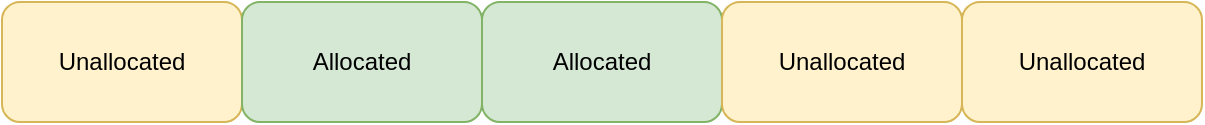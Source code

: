 <mxfile version="12.4.8" type="device"><diagram id="C5RBs43oDa-KdzZeNtuy" name="Page-1"><mxGraphModel dx="946" dy="651" grid="1" gridSize="10" guides="1" tooltips="1" connect="1" arrows="1" fold="1" page="1" pageScale="1" pageWidth="827" pageHeight="1169" math="0" shadow="0"><root><mxCell id="WIyWlLk6GJQsqaUBKTNV-0"/><mxCell id="WIyWlLk6GJQsqaUBKTNV-1" parent="WIyWlLk6GJQsqaUBKTNV-0"/><mxCell id="3QssPAlbtxVOspiMF93R-2" value="Unallocated" style="rounded=1;whiteSpace=wrap;html=1;fillColor=#fff2cc;strokeColor=#d6b656;" vertex="1" parent="WIyWlLk6GJQsqaUBKTNV-1"><mxGeometry x="120" y="260" width="120" height="60" as="geometry"/></mxCell><mxCell id="3QssPAlbtxVOspiMF93R-3" value="Allocated" style="rounded=1;whiteSpace=wrap;html=1;fillColor=#d5e8d4;strokeColor=#82b366;" vertex="1" parent="WIyWlLk6GJQsqaUBKTNV-1"><mxGeometry x="240" y="260" width="120" height="60" as="geometry"/></mxCell><mxCell id="3QssPAlbtxVOspiMF93R-4" value="Allocated" style="rounded=1;whiteSpace=wrap;html=1;fillColor=#d5e8d4;strokeColor=#82b366;" vertex="1" parent="WIyWlLk6GJQsqaUBKTNV-1"><mxGeometry x="360" y="260" width="120" height="60" as="geometry"/></mxCell><mxCell id="3QssPAlbtxVOspiMF93R-5" value="Unallocated" style="rounded=1;whiteSpace=wrap;html=1;fillColor=#fff2cc;strokeColor=#d6b656;" vertex="1" parent="WIyWlLk6GJQsqaUBKTNV-1"><mxGeometry x="480" y="260" width="120" height="60" as="geometry"/></mxCell><mxCell id="3QssPAlbtxVOspiMF93R-6" value="Unallocated" style="rounded=1;whiteSpace=wrap;html=1;fillColor=#fff2cc;strokeColor=#d6b656;" vertex="1" parent="WIyWlLk6GJQsqaUBKTNV-1"><mxGeometry x="600" y="260" width="120" height="60" as="geometry"/></mxCell></root></mxGraphModel></diagram></mxfile>